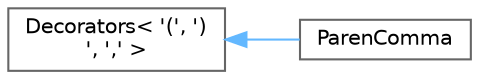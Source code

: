 digraph "Graphical Class Hierarchy"
{
 // LATEX_PDF_SIZE
  bgcolor="transparent";
  edge [fontname=Helvetica,fontsize=10,labelfontname=Helvetica,labelfontsize=10];
  node [fontname=Helvetica,fontsize=10,shape=box,height=0.2,width=0.4];
  rankdir="LR";
  Node0 [id="Node000000",label="Decorators\< '(', ')\l', ',' \>",height=0.2,width=0.4,color="grey40", fillcolor="white", style="filled",URL="$structFoam_1_1FlatOutput_1_1Decorators.html",tooltip=" "];
  Node0 -> Node1 [id="edge4502_Node000000_Node000001",dir="back",color="steelblue1",style="solid",tooltip=" "];
  Node1 [id="Node000001",label="ParenComma",height=0.2,width=0.4,color="grey40", fillcolor="white", style="filled",URL="$structFoam_1_1FlatOutput_1_1ParenComma.html",tooltip="Surround with '(' and ')' separate with ','."];
}
